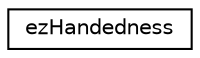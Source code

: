 digraph "Graphical Class Hierarchy"
{
 // LATEX_PDF_SIZE
  edge [fontname="Helvetica",fontsize="10",labelfontname="Helvetica",labelfontsize="10"];
  node [fontname="Helvetica",fontsize="10",shape=record];
  rankdir="LR";
  Node0 [label="ezHandedness",height=0.2,width=0.4,color="black", fillcolor="white", style="filled",URL="$d5/dc3/structez_handedness.htm",tooltip="For selecting a left-handed or right-handed convention."];
}
